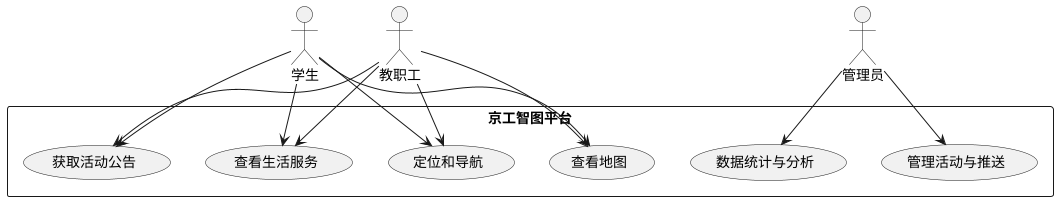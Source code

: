 @startuml
actor "学生" as Student
actor "教职工" as Teacher
actor "管理员" as Admin
rectangle 京工智图平台 {
  Student --> (查看地图)
  Student --> (定位和导航)
  Student --> (查看生活服务)
  Student --> (获取活动公告)
  Teacher --> (查看地图)
  Teacher --> (定位和导航)
  Teacher --> (查看生活服务)
  Teacher --> (获取活动公告)
  Admin --> (管理活动与推送)
  Admin --> (数据统计与分析)
}
@enduml
@startuml
class User {
  +username: String
  +password: String
  +role: String
  +login()
  +viewMap()
  +viewServices()
}

class Position {
  +location: String
  +buildingList: List
  +mark: Date
  +comments: list
  +locate()
  +navigate()
  +searchLocation()
  +showworktime()
  +addcomment()
  +showcomment()
}

class Activity {
  +activityName: String
  +location: String
  +time: Date
  +postActivity()
  +viewActivity()
}

User --> Position
User --> Activity
@enduml
@startuml
actor 用户
participant 系统
participant 地图服务

用户 -> 系统 : 登录
系统 -> 系统 : 验证用户
系统 -> 用户 : 返回登录结果
用户 -> 系统 : 查看地图请求
系统 -> 地图服务 : 请求地图
地图服务 -> 系统 : 返回地图
系统 -> 用户 : 显示地图
用户 -> 系统 : 导航请求
系统 -> 地图服务 : 计算路径
地图服务 -> 系统 : 返回路径
系统 -> 用户 : 显示导航路径

@enduml

@startuml
actor 管理员 as Admin
participant 系统 as System
participant 数据分析模块 as DataAnalytics

Admin -> System : 请求查看数据统计
System -> DataAnalytics : 获取校园热点区域、用户使用频率等数据
DataAnalytics -> System : 返回统计数据
System -> Admin : 显示统计与分析结果
@enduml
@startuml
actor 用户 as User
participant 系统 as System
participant 活动服务模块 as ActivityService

User -> System : 请求授权
System -> System : 验证用户
System -> User : 返回验证结果
User -> System : 输入活动信息
System -> ActivityService : 发布新活动
ActivityService -> System : 返回活动发布成功消息
System -> User : 显示发布成功
@enduml

@startuml
package "京工智图平台" {
  
  [用户模块] --> [地图服务模块]
  [用户模块] --> [生活服务模块]
  [用户模块] --> [活动服务模块]
  [用户模块] --> [数据分析模块]
  
  [地图服务模块] --> [数据库模块]
  [生活服务模块] --> [数据库模块]
  [活动服务模块] --> [数据库模块]
  [数据分析模块] --> [数据库模块]
}

[数据库模块] -down- [数据库]

@enduml
